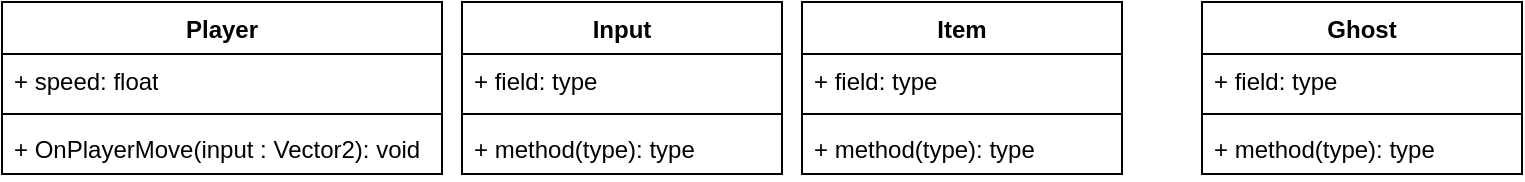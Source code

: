<mxfile version="22.0.0" type="github">
  <diagram name="Page-1" id="e7e014a7-5840-1c2e-5031-d8a46d1fe8dd">
    <mxGraphModel dx="2074" dy="1118" grid="1" gridSize="10" guides="1" tooltips="1" connect="1" arrows="1" fold="1" page="1" pageScale="1" pageWidth="1169" pageHeight="826" background="none" math="0" shadow="0">
      <root>
        <mxCell id="0" />
        <mxCell id="1" parent="0" />
        <mxCell id="O_85OIheKvl1zgm2CYfW-42" value="Player" style="swimlane;fontStyle=1;align=center;verticalAlign=top;childLayout=stackLayout;horizontal=1;startSize=26;horizontalStack=0;resizeParent=1;resizeParentMax=0;resizeLast=0;collapsible=1;marginBottom=0;whiteSpace=wrap;html=1;" vertex="1" parent="1">
          <mxGeometry x="40" y="40" width="220" height="86" as="geometry" />
        </mxCell>
        <mxCell id="O_85OIheKvl1zgm2CYfW-43" value="+ speed: float" style="text;strokeColor=none;fillColor=none;align=left;verticalAlign=top;spacingLeft=4;spacingRight=4;overflow=hidden;rotatable=0;points=[[0,0.5],[1,0.5]];portConstraint=eastwest;whiteSpace=wrap;html=1;" vertex="1" parent="O_85OIheKvl1zgm2CYfW-42">
          <mxGeometry y="26" width="220" height="26" as="geometry" />
        </mxCell>
        <mxCell id="O_85OIheKvl1zgm2CYfW-44" value="" style="line;strokeWidth=1;fillColor=none;align=left;verticalAlign=middle;spacingTop=-1;spacingLeft=3;spacingRight=3;rotatable=0;labelPosition=right;points=[];portConstraint=eastwest;strokeColor=inherit;" vertex="1" parent="O_85OIheKvl1zgm2CYfW-42">
          <mxGeometry y="52" width="220" height="8" as="geometry" />
        </mxCell>
        <mxCell id="O_85OIheKvl1zgm2CYfW-45" value="+ OnPlayerMove(input : Vector2): void" style="text;strokeColor=none;fillColor=none;align=left;verticalAlign=top;spacingLeft=4;spacingRight=4;overflow=hidden;rotatable=0;points=[[0,0.5],[1,0.5]];portConstraint=eastwest;whiteSpace=wrap;html=1;" vertex="1" parent="O_85OIheKvl1zgm2CYfW-42">
          <mxGeometry y="60" width="220" height="26" as="geometry" />
        </mxCell>
        <mxCell id="O_85OIheKvl1zgm2CYfW-50" value="Input" style="swimlane;fontStyle=1;align=center;verticalAlign=top;childLayout=stackLayout;horizontal=1;startSize=26;horizontalStack=0;resizeParent=1;resizeParentMax=0;resizeLast=0;collapsible=1;marginBottom=0;whiteSpace=wrap;html=1;" vertex="1" parent="1">
          <mxGeometry x="270" y="40" width="160" height="86" as="geometry" />
        </mxCell>
        <mxCell id="O_85OIheKvl1zgm2CYfW-51" value="+ field: type" style="text;strokeColor=none;fillColor=none;align=left;verticalAlign=top;spacingLeft=4;spacingRight=4;overflow=hidden;rotatable=0;points=[[0,0.5],[1,0.5]];portConstraint=eastwest;whiteSpace=wrap;html=1;" vertex="1" parent="O_85OIheKvl1zgm2CYfW-50">
          <mxGeometry y="26" width="160" height="26" as="geometry" />
        </mxCell>
        <mxCell id="O_85OIheKvl1zgm2CYfW-52" value="" style="line;strokeWidth=1;fillColor=none;align=left;verticalAlign=middle;spacingTop=-1;spacingLeft=3;spacingRight=3;rotatable=0;labelPosition=right;points=[];portConstraint=eastwest;strokeColor=inherit;" vertex="1" parent="O_85OIheKvl1zgm2CYfW-50">
          <mxGeometry y="52" width="160" height="8" as="geometry" />
        </mxCell>
        <mxCell id="O_85OIheKvl1zgm2CYfW-53" value="+ method(type): type" style="text;strokeColor=none;fillColor=none;align=left;verticalAlign=top;spacingLeft=4;spacingRight=4;overflow=hidden;rotatable=0;points=[[0,0.5],[1,0.5]];portConstraint=eastwest;whiteSpace=wrap;html=1;" vertex="1" parent="O_85OIheKvl1zgm2CYfW-50">
          <mxGeometry y="60" width="160" height="26" as="geometry" />
        </mxCell>
        <mxCell id="O_85OIheKvl1zgm2CYfW-54" value="Item" style="swimlane;fontStyle=1;align=center;verticalAlign=top;childLayout=stackLayout;horizontal=1;startSize=26;horizontalStack=0;resizeParent=1;resizeParentMax=0;resizeLast=0;collapsible=1;marginBottom=0;whiteSpace=wrap;html=1;" vertex="1" parent="1">
          <mxGeometry x="440" y="40" width="160" height="86" as="geometry" />
        </mxCell>
        <mxCell id="O_85OIheKvl1zgm2CYfW-55" value="+ field: type" style="text;strokeColor=none;fillColor=none;align=left;verticalAlign=top;spacingLeft=4;spacingRight=4;overflow=hidden;rotatable=0;points=[[0,0.5],[1,0.5]];portConstraint=eastwest;whiteSpace=wrap;html=1;" vertex="1" parent="O_85OIheKvl1zgm2CYfW-54">
          <mxGeometry y="26" width="160" height="26" as="geometry" />
        </mxCell>
        <mxCell id="O_85OIheKvl1zgm2CYfW-56" value="" style="line;strokeWidth=1;fillColor=none;align=left;verticalAlign=middle;spacingTop=-1;spacingLeft=3;spacingRight=3;rotatable=0;labelPosition=right;points=[];portConstraint=eastwest;strokeColor=inherit;" vertex="1" parent="O_85OIheKvl1zgm2CYfW-54">
          <mxGeometry y="52" width="160" height="8" as="geometry" />
        </mxCell>
        <mxCell id="O_85OIheKvl1zgm2CYfW-57" value="+ method(type): type" style="text;strokeColor=none;fillColor=none;align=left;verticalAlign=top;spacingLeft=4;spacingRight=4;overflow=hidden;rotatable=0;points=[[0,0.5],[1,0.5]];portConstraint=eastwest;whiteSpace=wrap;html=1;" vertex="1" parent="O_85OIheKvl1zgm2CYfW-54">
          <mxGeometry y="60" width="160" height="26" as="geometry" />
        </mxCell>
        <mxCell id="O_85OIheKvl1zgm2CYfW-58" value="Ghost" style="swimlane;fontStyle=1;align=center;verticalAlign=top;childLayout=stackLayout;horizontal=1;startSize=26;horizontalStack=0;resizeParent=1;resizeParentMax=0;resizeLast=0;collapsible=1;marginBottom=0;whiteSpace=wrap;html=1;" vertex="1" parent="1">
          <mxGeometry x="640" y="40" width="160" height="86" as="geometry" />
        </mxCell>
        <mxCell id="O_85OIheKvl1zgm2CYfW-59" value="+ field: type" style="text;strokeColor=none;fillColor=none;align=left;verticalAlign=top;spacingLeft=4;spacingRight=4;overflow=hidden;rotatable=0;points=[[0,0.5],[1,0.5]];portConstraint=eastwest;whiteSpace=wrap;html=1;" vertex="1" parent="O_85OIheKvl1zgm2CYfW-58">
          <mxGeometry y="26" width="160" height="26" as="geometry" />
        </mxCell>
        <mxCell id="O_85OIheKvl1zgm2CYfW-60" value="" style="line;strokeWidth=1;fillColor=none;align=left;verticalAlign=middle;spacingTop=-1;spacingLeft=3;spacingRight=3;rotatable=0;labelPosition=right;points=[];portConstraint=eastwest;strokeColor=inherit;" vertex="1" parent="O_85OIheKvl1zgm2CYfW-58">
          <mxGeometry y="52" width="160" height="8" as="geometry" />
        </mxCell>
        <mxCell id="O_85OIheKvl1zgm2CYfW-61" value="+ method(type): type" style="text;strokeColor=none;fillColor=none;align=left;verticalAlign=top;spacingLeft=4;spacingRight=4;overflow=hidden;rotatable=0;points=[[0,0.5],[1,0.5]];portConstraint=eastwest;whiteSpace=wrap;html=1;" vertex="1" parent="O_85OIheKvl1zgm2CYfW-58">
          <mxGeometry y="60" width="160" height="26" as="geometry" />
        </mxCell>
      </root>
    </mxGraphModel>
  </diagram>
</mxfile>
